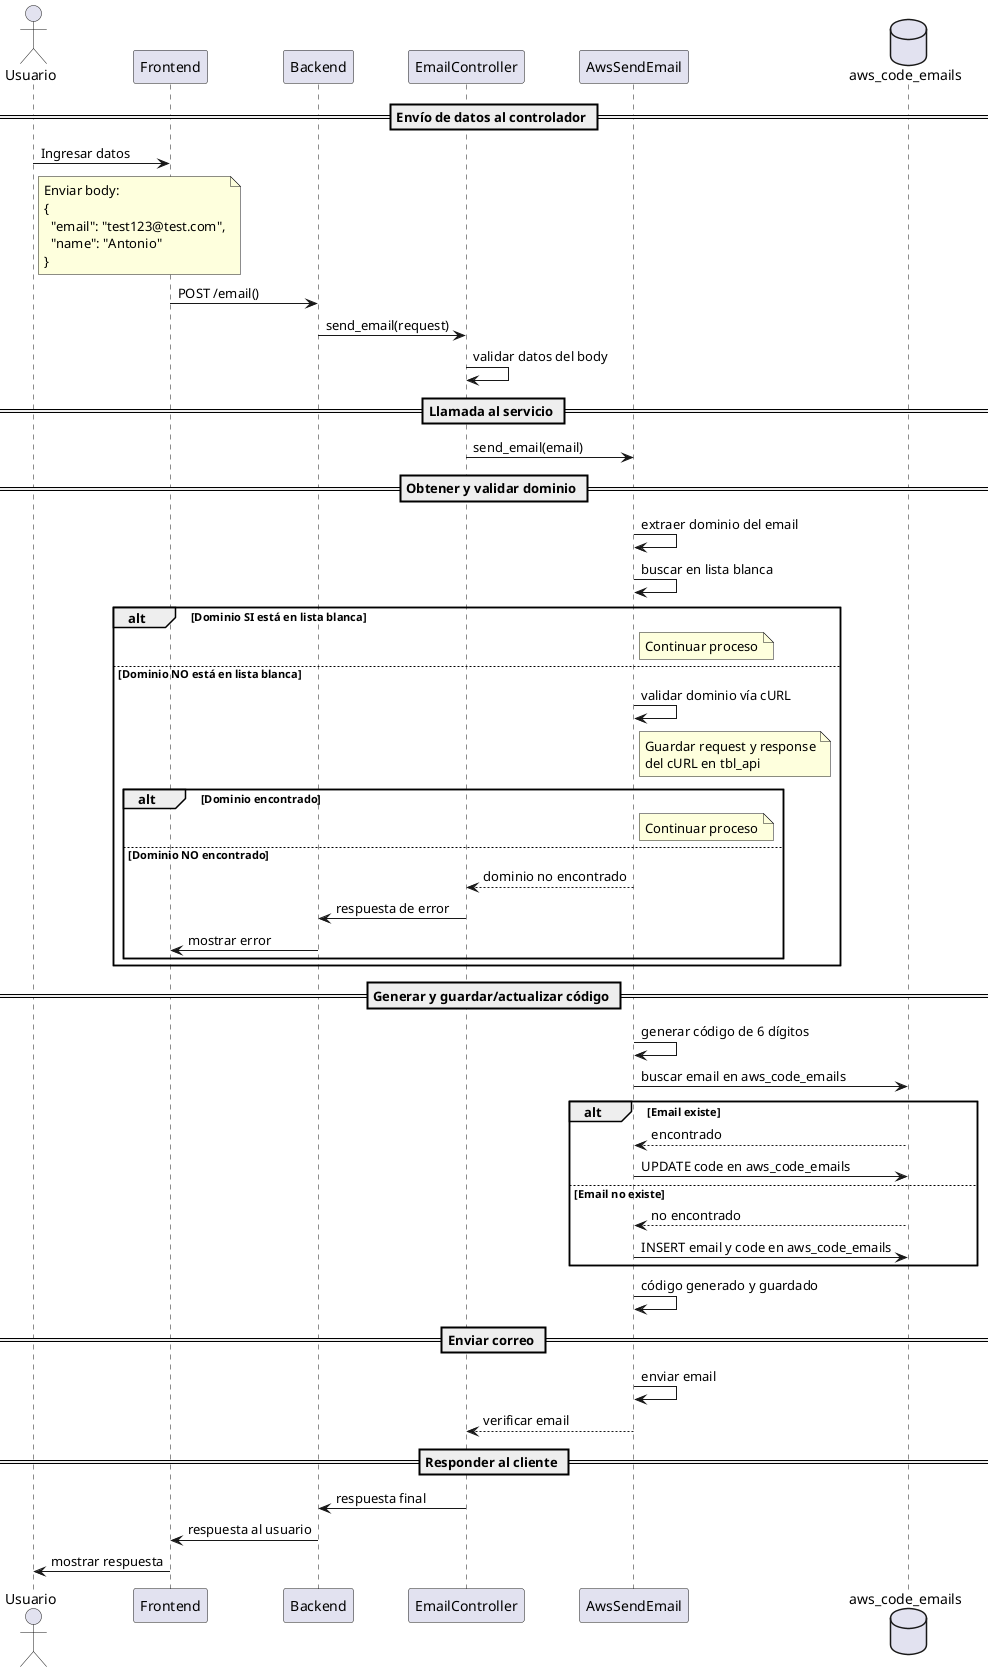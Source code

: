 @startuml email
actor Usuario
participant Frontend
participant Backend
participant EmailController
participant AwsSendEmail
database DB as "aws_code_emails"

== Envío de datos al controlador ==
Usuario -> Frontend : Ingresar datos
note right of Usuario
  Enviar body:
  {
    "email": "test123@test.com",
    "name": "Antonio"
  }
end note
Frontend -> Backend : POST /email()
Backend -> EmailController : send_email(request)
EmailController -> EmailController : validar datos del body

== Llamada al servicio ==
EmailController -> AwsSendEmail : send_email(email)

== Obtener y validar dominio ==
AwsSendEmail -> AwsSendEmail : extraer dominio del email
AwsSendEmail -> AwsSendEmail : buscar en lista blanca

alt Dominio SI está en lista blanca
    note right of AwsSendEmail
        Continuar proceso
    end note
else Dominio NO está en lista blanca
    AwsSendEmail -> AwsSendEmail : validar dominio vía cURL
    note right of AwsSendEmail
        Guardar request y response
        del cURL en tbl_api
    end note
    alt Dominio encontrado
        note right of AwsSendEmail
          Continuar proceso
        end note
    else Dominio NO encontrado
        AwsSendEmail --> EmailController : dominio no encontrado
        EmailController -> Backend : respuesta de error
        Backend -> Frontend : mostrar error
    end
end

== Generar y guardar/actualizar código ==
AwsSendEmail -> AwsSendEmail : generar código de 6 dígitos
AwsSendEmail -> DB : buscar email en aws_code_emails

alt Email existe
    DB --> AwsSendEmail : encontrado
    AwsSendEmail -> DB : UPDATE code en aws_code_emails
else Email no existe
    DB --> AwsSendEmail : no encontrado
    AwsSendEmail -> DB : INSERT email y code en aws_code_emails
end

AwsSendEmail -> AwsSendEmail : código generado y guardado

== Enviar correo ==
AwsSendEmail -> AwsSendEmail : enviar email
AwsSendEmail --> EmailController : verificar email

== Responder al cliente ==
EmailController -> Backend : respuesta final
Backend -> Frontend : respuesta al usuario
Frontend -> Usuario : mostrar respuesta
@enduml
